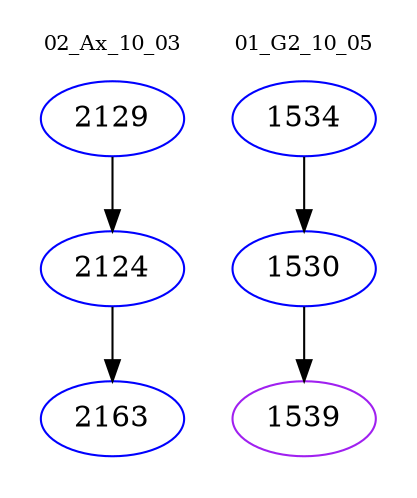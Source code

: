 digraph{
subgraph cluster_0 {
color = white
label = "02_Ax_10_03";
fontsize=10;
T0_2129 [label="2129", color="blue"]
T0_2129 -> T0_2124 [color="black"]
T0_2124 [label="2124", color="blue"]
T0_2124 -> T0_2163 [color="black"]
T0_2163 [label="2163", color="blue"]
}
subgraph cluster_1 {
color = white
label = "01_G2_10_05";
fontsize=10;
T1_1534 [label="1534", color="blue"]
T1_1534 -> T1_1530 [color="black"]
T1_1530 [label="1530", color="blue"]
T1_1530 -> T1_1539 [color="black"]
T1_1539 [label="1539", color="purple"]
}
}
